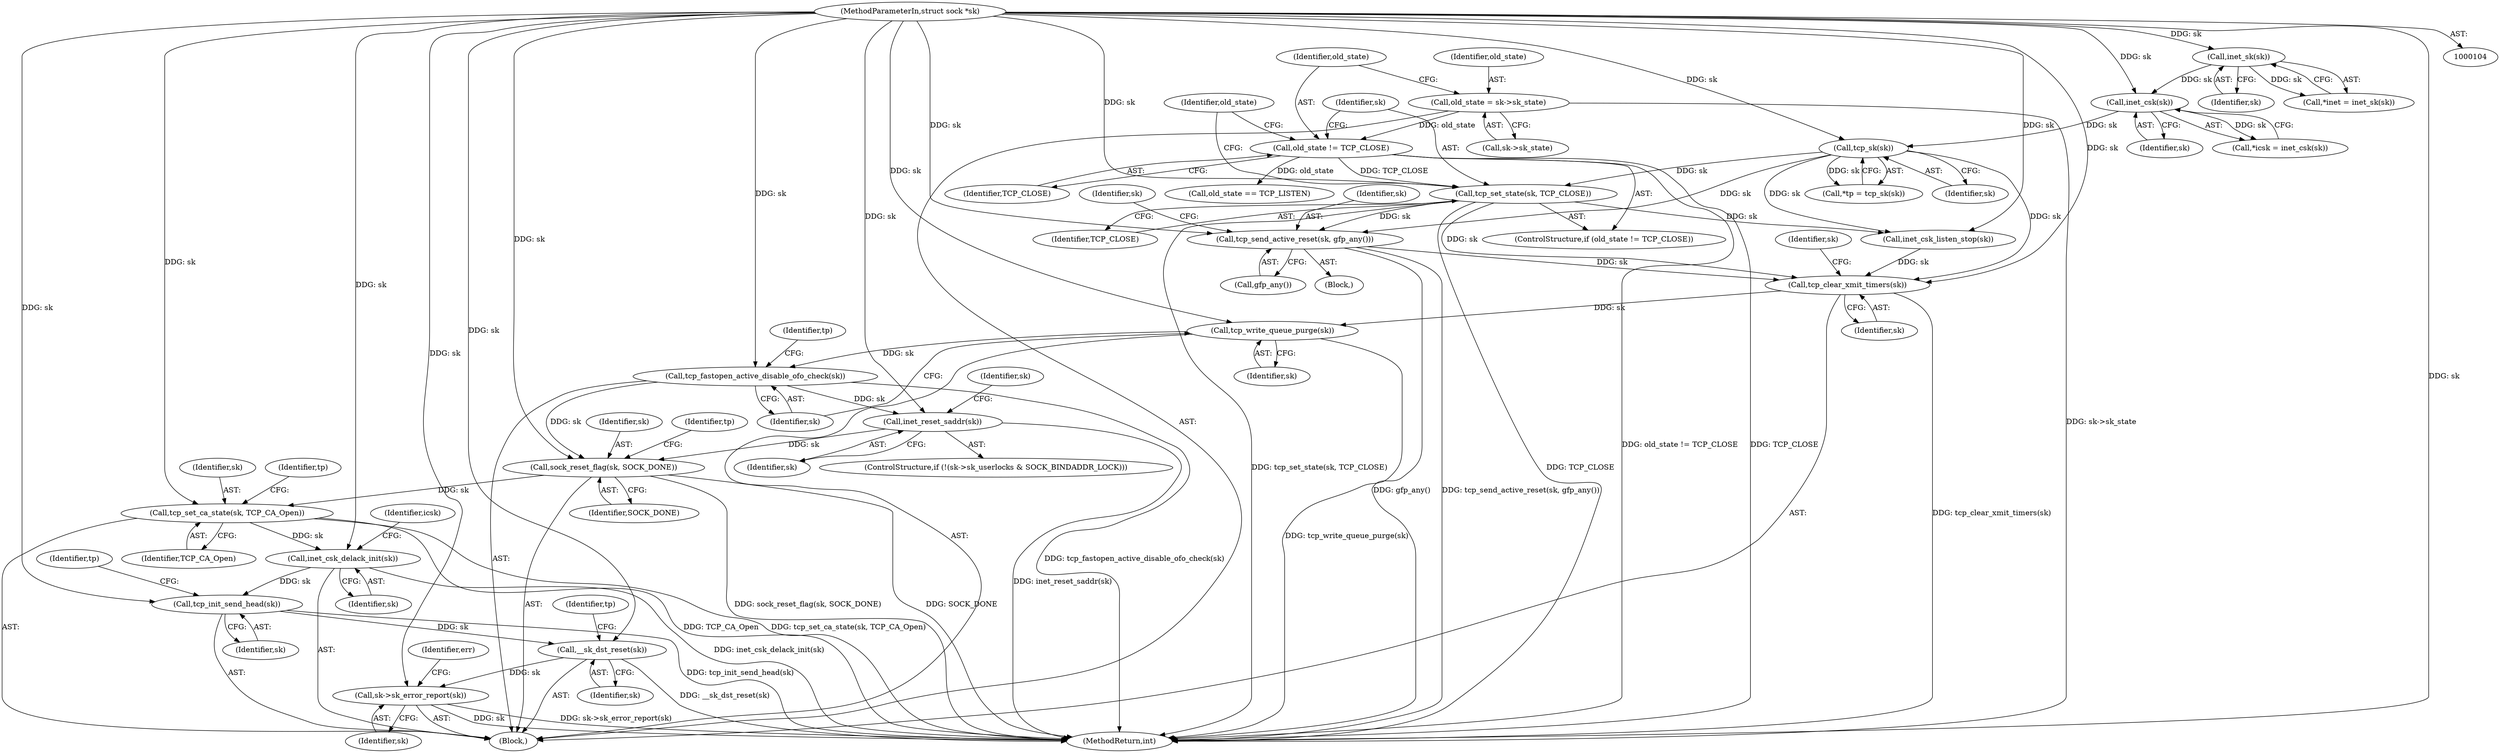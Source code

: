digraph "0_linux_499350a5a6e7512d9ed369ed63a4244b6536f4f8@API" {
"1000180" [label="(Call,tcp_send_active_reset(sk, gfp_any()))"];
"1000121" [label="(Call,tcp_sk(sk))"];
"1000116" [label="(Call,inet_csk(sk))"];
"1000111" [label="(Call,inet_sk(sk))"];
"1000105" [label="(MethodParameterIn,struct sock *sk)"];
"1000137" [label="(Call,tcp_set_state(sk, TCP_CLOSE))"];
"1000134" [label="(Call,old_state != TCP_CLOSE)"];
"1000128" [label="(Call,old_state = sk->sk_state)"];
"1000198" [label="(Call,tcp_clear_xmit_timers(sk))"];
"1000205" [label="(Call,tcp_write_queue_purge(sk))"];
"1000207" [label="(Call,tcp_fastopen_active_disable_ofo_check(sk))"];
"1000226" [label="(Call,inet_reset_saddr(sk))"];
"1000233" [label="(Call,sock_reset_flag(sk, SOCK_DONE))"];
"1000296" [label="(Call,tcp_set_ca_state(sk, TCP_CA_Open))"];
"1000301" [label="(Call,inet_csk_delack_init(sk))"];
"1000310" [label="(Call,tcp_init_send_head(sk))"];
"1000322" [label="(Call,__sk_dst_reset(sk))"];
"1000342" [label="(Call,sk->sk_error_report(sk))"];
"1000227" [label="(Identifier,sk)"];
"1000116" [label="(Call,inet_csk(sk))"];
"1000133" [label="(ControlStructure,if (old_state != TCP_CLOSE))"];
"1000226" [label="(Call,inet_reset_saddr(sk))"];
"1000114" [label="(Call,*icsk = inet_csk(sk))"];
"1000137" [label="(Call,tcp_set_state(sk, TCP_CLOSE))"];
"1000128" [label="(Call,old_state = sk->sk_state)"];
"1000141" [label="(Call,old_state == TCP_LISTEN)"];
"1000134" [label="(Call,old_state != TCP_CLOSE)"];
"1000203" [label="(Identifier,sk)"];
"1000342" [label="(Call,sk->sk_error_report(sk))"];
"1000296" [label="(Call,tcp_set_ca_state(sk, TCP_CA_Open))"];
"1000343" [label="(Identifier,sk)"];
"1000212" [label="(Identifier,tp)"];
"1000182" [label="(Call,gfp_any())"];
"1000119" [label="(Call,*tp = tcp_sk(sk))"];
"1000230" [label="(Identifier,sk)"];
"1000198" [label="(Call,tcp_clear_xmit_timers(sk))"];
"1000142" [label="(Identifier,old_state)"];
"1000105" [label="(MethodParameterIn,struct sock *sk)"];
"1000219" [label="(ControlStructure,if (!(sk->sk_userlocks & SOCK_BINDADDR_LOCK)))"];
"1000315" [label="(Identifier,tp)"];
"1000145" [label="(Call,inet_csk_listen_stop(sk))"];
"1000129" [label="(Identifier,old_state)"];
"1000234" [label="(Identifier,sk)"];
"1000138" [label="(Identifier,sk)"];
"1000311" [label="(Identifier,sk)"];
"1000130" [label="(Call,sk->sk_state)"];
"1000205" [label="(Call,tcp_write_queue_purge(sk))"];
"1000345" [label="(Identifier,err)"];
"1000117" [label="(Identifier,sk)"];
"1000302" [label="(Identifier,sk)"];
"1000233" [label="(Call,sock_reset_flag(sk, SOCK_DONE))"];
"1000301" [label="(Call,inet_csk_delack_init(sk))"];
"1000135" [label="(Identifier,old_state)"];
"1000107" [label="(Block,)"];
"1000121" [label="(Call,tcp_sk(sk))"];
"1000112" [label="(Identifier,sk)"];
"1000111" [label="(Call,inet_sk(sk))"];
"1000235" [label="(Identifier,SOCK_DONE)"];
"1000139" [label="(Identifier,TCP_CLOSE)"];
"1000306" [label="(Identifier,icsk)"];
"1000323" [label="(Identifier,sk)"];
"1000346" [label="(MethodReturn,int)"];
"1000206" [label="(Identifier,sk)"];
"1000298" [label="(Identifier,TCP_CA_Open)"];
"1000180" [label="(Call,tcp_send_active_reset(sk, gfp_any()))"];
"1000238" [label="(Identifier,tp)"];
"1000297" [label="(Identifier,sk)"];
"1000300" [label="(Identifier,tp)"];
"1000109" [label="(Call,*inet = inet_sk(sk))"];
"1000325" [label="(Identifier,tp)"];
"1000122" [label="(Identifier,sk)"];
"1000208" [label="(Identifier,sk)"];
"1000179" [label="(Block,)"];
"1000322" [label="(Call,__sk_dst_reset(sk))"];
"1000181" [label="(Identifier,sk)"];
"1000185" [label="(Identifier,sk)"];
"1000199" [label="(Identifier,sk)"];
"1000207" [label="(Call,tcp_fastopen_active_disable_ofo_check(sk))"];
"1000310" [label="(Call,tcp_init_send_head(sk))"];
"1000136" [label="(Identifier,TCP_CLOSE)"];
"1000180" -> "1000179"  [label="AST: "];
"1000180" -> "1000182"  [label="CFG: "];
"1000181" -> "1000180"  [label="AST: "];
"1000182" -> "1000180"  [label="AST: "];
"1000185" -> "1000180"  [label="CFG: "];
"1000180" -> "1000346"  [label="DDG: gfp_any()"];
"1000180" -> "1000346"  [label="DDG: tcp_send_active_reset(sk, gfp_any())"];
"1000121" -> "1000180"  [label="DDG: sk"];
"1000137" -> "1000180"  [label="DDG: sk"];
"1000105" -> "1000180"  [label="DDG: sk"];
"1000180" -> "1000198"  [label="DDG: sk"];
"1000121" -> "1000119"  [label="AST: "];
"1000121" -> "1000122"  [label="CFG: "];
"1000122" -> "1000121"  [label="AST: "];
"1000119" -> "1000121"  [label="CFG: "];
"1000121" -> "1000119"  [label="DDG: sk"];
"1000116" -> "1000121"  [label="DDG: sk"];
"1000105" -> "1000121"  [label="DDG: sk"];
"1000121" -> "1000137"  [label="DDG: sk"];
"1000121" -> "1000145"  [label="DDG: sk"];
"1000121" -> "1000198"  [label="DDG: sk"];
"1000116" -> "1000114"  [label="AST: "];
"1000116" -> "1000117"  [label="CFG: "];
"1000117" -> "1000116"  [label="AST: "];
"1000114" -> "1000116"  [label="CFG: "];
"1000116" -> "1000114"  [label="DDG: sk"];
"1000111" -> "1000116"  [label="DDG: sk"];
"1000105" -> "1000116"  [label="DDG: sk"];
"1000111" -> "1000109"  [label="AST: "];
"1000111" -> "1000112"  [label="CFG: "];
"1000112" -> "1000111"  [label="AST: "];
"1000109" -> "1000111"  [label="CFG: "];
"1000111" -> "1000109"  [label="DDG: sk"];
"1000105" -> "1000111"  [label="DDG: sk"];
"1000105" -> "1000104"  [label="AST: "];
"1000105" -> "1000346"  [label="DDG: sk"];
"1000105" -> "1000137"  [label="DDG: sk"];
"1000105" -> "1000145"  [label="DDG: sk"];
"1000105" -> "1000198"  [label="DDG: sk"];
"1000105" -> "1000205"  [label="DDG: sk"];
"1000105" -> "1000207"  [label="DDG: sk"];
"1000105" -> "1000226"  [label="DDG: sk"];
"1000105" -> "1000233"  [label="DDG: sk"];
"1000105" -> "1000296"  [label="DDG: sk"];
"1000105" -> "1000301"  [label="DDG: sk"];
"1000105" -> "1000310"  [label="DDG: sk"];
"1000105" -> "1000322"  [label="DDG: sk"];
"1000105" -> "1000342"  [label="DDG: sk"];
"1000137" -> "1000133"  [label="AST: "];
"1000137" -> "1000139"  [label="CFG: "];
"1000138" -> "1000137"  [label="AST: "];
"1000139" -> "1000137"  [label="AST: "];
"1000142" -> "1000137"  [label="CFG: "];
"1000137" -> "1000346"  [label="DDG: TCP_CLOSE"];
"1000137" -> "1000346"  [label="DDG: tcp_set_state(sk, TCP_CLOSE)"];
"1000134" -> "1000137"  [label="DDG: TCP_CLOSE"];
"1000137" -> "1000145"  [label="DDG: sk"];
"1000137" -> "1000198"  [label="DDG: sk"];
"1000134" -> "1000133"  [label="AST: "];
"1000134" -> "1000136"  [label="CFG: "];
"1000135" -> "1000134"  [label="AST: "];
"1000136" -> "1000134"  [label="AST: "];
"1000138" -> "1000134"  [label="CFG: "];
"1000142" -> "1000134"  [label="CFG: "];
"1000134" -> "1000346"  [label="DDG: old_state != TCP_CLOSE"];
"1000134" -> "1000346"  [label="DDG: TCP_CLOSE"];
"1000128" -> "1000134"  [label="DDG: old_state"];
"1000134" -> "1000141"  [label="DDG: old_state"];
"1000128" -> "1000107"  [label="AST: "];
"1000128" -> "1000130"  [label="CFG: "];
"1000129" -> "1000128"  [label="AST: "];
"1000130" -> "1000128"  [label="AST: "];
"1000135" -> "1000128"  [label="CFG: "];
"1000128" -> "1000346"  [label="DDG: sk->sk_state"];
"1000198" -> "1000107"  [label="AST: "];
"1000198" -> "1000199"  [label="CFG: "];
"1000199" -> "1000198"  [label="AST: "];
"1000203" -> "1000198"  [label="CFG: "];
"1000198" -> "1000346"  [label="DDG: tcp_clear_xmit_timers(sk)"];
"1000145" -> "1000198"  [label="DDG: sk"];
"1000198" -> "1000205"  [label="DDG: sk"];
"1000205" -> "1000107"  [label="AST: "];
"1000205" -> "1000206"  [label="CFG: "];
"1000206" -> "1000205"  [label="AST: "];
"1000208" -> "1000205"  [label="CFG: "];
"1000205" -> "1000346"  [label="DDG: tcp_write_queue_purge(sk)"];
"1000205" -> "1000207"  [label="DDG: sk"];
"1000207" -> "1000107"  [label="AST: "];
"1000207" -> "1000208"  [label="CFG: "];
"1000208" -> "1000207"  [label="AST: "];
"1000212" -> "1000207"  [label="CFG: "];
"1000207" -> "1000346"  [label="DDG: tcp_fastopen_active_disable_ofo_check(sk)"];
"1000207" -> "1000226"  [label="DDG: sk"];
"1000207" -> "1000233"  [label="DDG: sk"];
"1000226" -> "1000219"  [label="AST: "];
"1000226" -> "1000227"  [label="CFG: "];
"1000227" -> "1000226"  [label="AST: "];
"1000230" -> "1000226"  [label="CFG: "];
"1000226" -> "1000346"  [label="DDG: inet_reset_saddr(sk)"];
"1000226" -> "1000233"  [label="DDG: sk"];
"1000233" -> "1000107"  [label="AST: "];
"1000233" -> "1000235"  [label="CFG: "];
"1000234" -> "1000233"  [label="AST: "];
"1000235" -> "1000233"  [label="AST: "];
"1000238" -> "1000233"  [label="CFG: "];
"1000233" -> "1000346"  [label="DDG: sock_reset_flag(sk, SOCK_DONE)"];
"1000233" -> "1000346"  [label="DDG: SOCK_DONE"];
"1000233" -> "1000296"  [label="DDG: sk"];
"1000296" -> "1000107"  [label="AST: "];
"1000296" -> "1000298"  [label="CFG: "];
"1000297" -> "1000296"  [label="AST: "];
"1000298" -> "1000296"  [label="AST: "];
"1000300" -> "1000296"  [label="CFG: "];
"1000296" -> "1000346"  [label="DDG: TCP_CA_Open"];
"1000296" -> "1000346"  [label="DDG: tcp_set_ca_state(sk, TCP_CA_Open)"];
"1000296" -> "1000301"  [label="DDG: sk"];
"1000301" -> "1000107"  [label="AST: "];
"1000301" -> "1000302"  [label="CFG: "];
"1000302" -> "1000301"  [label="AST: "];
"1000306" -> "1000301"  [label="CFG: "];
"1000301" -> "1000346"  [label="DDG: inet_csk_delack_init(sk)"];
"1000301" -> "1000310"  [label="DDG: sk"];
"1000310" -> "1000107"  [label="AST: "];
"1000310" -> "1000311"  [label="CFG: "];
"1000311" -> "1000310"  [label="AST: "];
"1000315" -> "1000310"  [label="CFG: "];
"1000310" -> "1000346"  [label="DDG: tcp_init_send_head(sk)"];
"1000310" -> "1000322"  [label="DDG: sk"];
"1000322" -> "1000107"  [label="AST: "];
"1000322" -> "1000323"  [label="CFG: "];
"1000323" -> "1000322"  [label="AST: "];
"1000325" -> "1000322"  [label="CFG: "];
"1000322" -> "1000346"  [label="DDG: __sk_dst_reset(sk)"];
"1000322" -> "1000342"  [label="DDG: sk"];
"1000342" -> "1000107"  [label="AST: "];
"1000342" -> "1000343"  [label="CFG: "];
"1000343" -> "1000342"  [label="AST: "];
"1000345" -> "1000342"  [label="CFG: "];
"1000342" -> "1000346"  [label="DDG: sk->sk_error_report(sk)"];
"1000342" -> "1000346"  [label="DDG: sk"];
}
